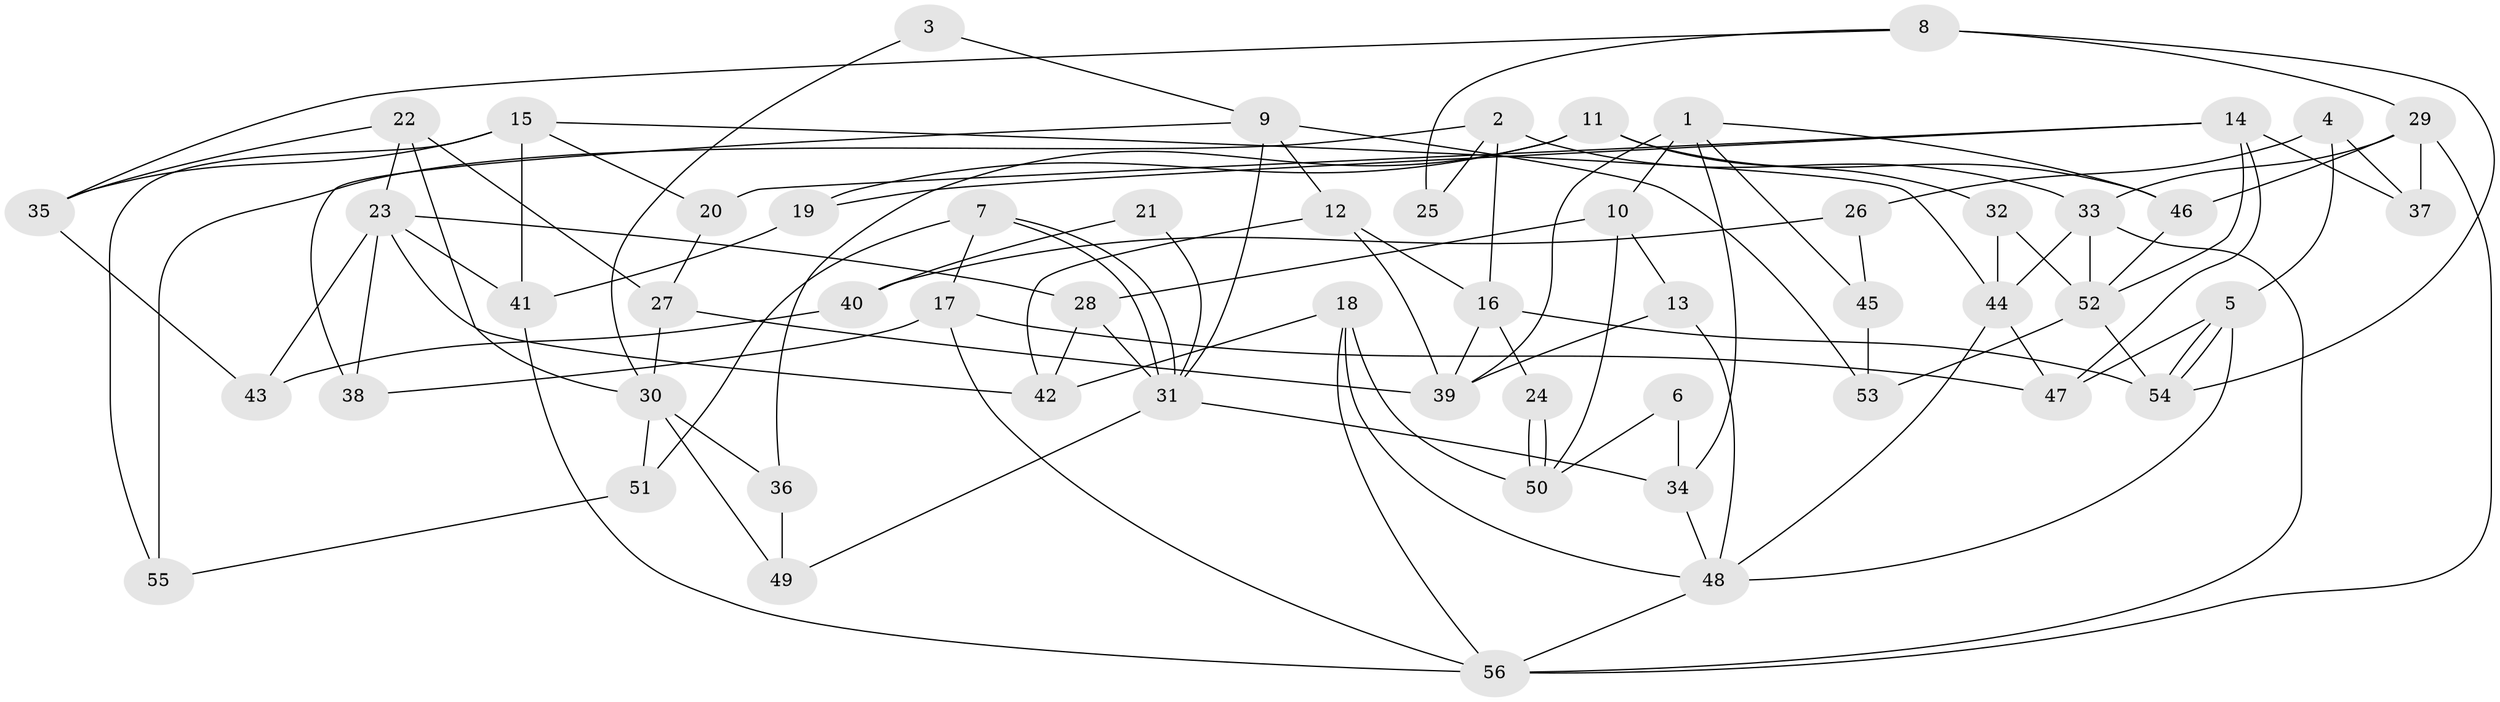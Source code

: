 // coarse degree distribution, {2: 0.06060606060606061, 5: 0.21212121212121213, 4: 0.18181818181818182, 3: 0.24242424242424243, 6: 0.24242424242424243, 7: 0.030303030303030304, 8: 0.030303030303030304}
// Generated by graph-tools (version 1.1) at 2025/53/03/04/25 21:53:11]
// undirected, 56 vertices, 112 edges
graph export_dot {
graph [start="1"]
  node [color=gray90,style=filled];
  1;
  2;
  3;
  4;
  5;
  6;
  7;
  8;
  9;
  10;
  11;
  12;
  13;
  14;
  15;
  16;
  17;
  18;
  19;
  20;
  21;
  22;
  23;
  24;
  25;
  26;
  27;
  28;
  29;
  30;
  31;
  32;
  33;
  34;
  35;
  36;
  37;
  38;
  39;
  40;
  41;
  42;
  43;
  44;
  45;
  46;
  47;
  48;
  49;
  50;
  51;
  52;
  53;
  54;
  55;
  56;
  1 -- 39;
  1 -- 46;
  1 -- 10;
  1 -- 34;
  1 -- 45;
  2 -- 16;
  2 -- 55;
  2 -- 25;
  2 -- 33;
  3 -- 30;
  3 -- 9;
  4 -- 5;
  4 -- 37;
  4 -- 26;
  5 -- 54;
  5 -- 54;
  5 -- 47;
  5 -- 48;
  6 -- 50;
  6 -- 34;
  7 -- 17;
  7 -- 31;
  7 -- 31;
  7 -- 51;
  8 -- 54;
  8 -- 35;
  8 -- 25;
  8 -- 29;
  9 -- 12;
  9 -- 31;
  9 -- 38;
  9 -- 53;
  10 -- 28;
  10 -- 13;
  10 -- 50;
  11 -- 19;
  11 -- 32;
  11 -- 36;
  11 -- 46;
  12 -- 42;
  12 -- 39;
  12 -- 16;
  13 -- 48;
  13 -- 39;
  14 -- 47;
  14 -- 52;
  14 -- 19;
  14 -- 20;
  14 -- 37;
  15 -- 41;
  15 -- 44;
  15 -- 20;
  15 -- 35;
  15 -- 55;
  16 -- 54;
  16 -- 24;
  16 -- 39;
  17 -- 56;
  17 -- 38;
  17 -- 47;
  18 -- 56;
  18 -- 50;
  18 -- 42;
  18 -- 48;
  19 -- 41;
  20 -- 27;
  21 -- 40;
  21 -- 31;
  22 -- 27;
  22 -- 30;
  22 -- 23;
  22 -- 35;
  23 -- 28;
  23 -- 38;
  23 -- 41;
  23 -- 42;
  23 -- 43;
  24 -- 50;
  24 -- 50;
  26 -- 45;
  26 -- 40;
  27 -- 39;
  27 -- 30;
  28 -- 42;
  28 -- 31;
  29 -- 33;
  29 -- 37;
  29 -- 46;
  29 -- 56;
  30 -- 49;
  30 -- 36;
  30 -- 51;
  31 -- 34;
  31 -- 49;
  32 -- 52;
  32 -- 44;
  33 -- 56;
  33 -- 44;
  33 -- 52;
  34 -- 48;
  35 -- 43;
  36 -- 49;
  40 -- 43;
  41 -- 56;
  44 -- 48;
  44 -- 47;
  45 -- 53;
  46 -- 52;
  48 -- 56;
  51 -- 55;
  52 -- 53;
  52 -- 54;
}
